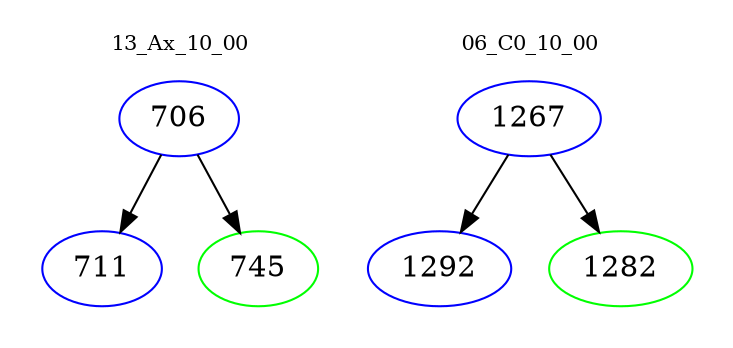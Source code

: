 digraph{
subgraph cluster_0 {
color = white
label = "13_Ax_10_00";
fontsize=10;
T0_706 [label="706", color="blue"]
T0_706 -> T0_711 [color="black"]
T0_711 [label="711", color="blue"]
T0_706 -> T0_745 [color="black"]
T0_745 [label="745", color="green"]
}
subgraph cluster_1 {
color = white
label = "06_C0_10_00";
fontsize=10;
T1_1267 [label="1267", color="blue"]
T1_1267 -> T1_1292 [color="black"]
T1_1292 [label="1292", color="blue"]
T1_1267 -> T1_1282 [color="black"]
T1_1282 [label="1282", color="green"]
}
}

